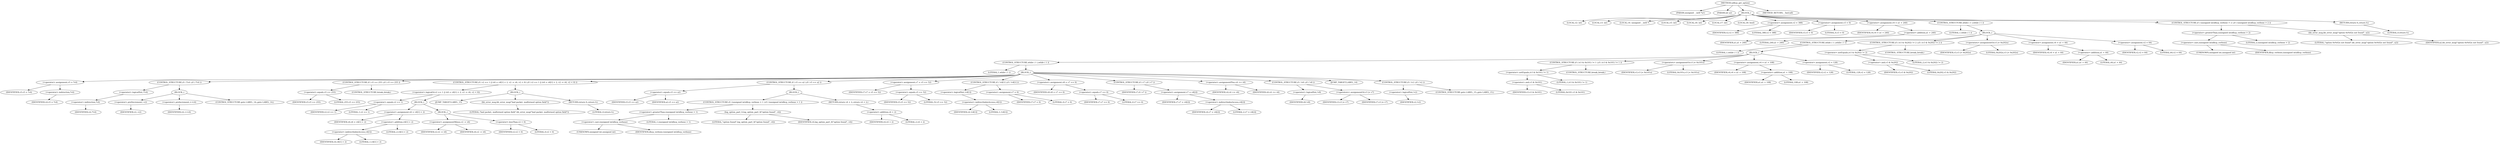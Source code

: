 digraph udhcp_get_option {  
"1000108" [label = "(METHOD,udhcp_get_option)" ]
"1000109" [label = "(PARAM,unsigned __int8 *a1)" ]
"1000110" [label = "(PARAM,int a2)" ]
"1000111" [label = "(BLOCK,,)" ]
"1000112" [label = "(LOCAL,v2: int)" ]
"1000113" [label = "(LOCAL,v3: int)" ]
"1000114" [label = "(LOCAL,v4: unsigned __int8 *)" ]
"1000115" [label = "(LOCAL,v5: int)" ]
"1000116" [label = "(LOCAL,v6: int)" ]
"1000117" [label = "(LOCAL,v7: int)" ]
"1000118" [label = "(LOCAL,v8: bool)" ]
"1000119" [label = "(<operator>.assignment,v2 = 388)" ]
"1000120" [label = "(IDENTIFIER,v2,v2 = 388)" ]
"1000121" [label = "(LITERAL,388,v2 = 388)" ]
"1000122" [label = "(<operator>.assignment,v3 = 0)" ]
"1000123" [label = "(IDENTIFIER,v3,v3 = 0)" ]
"1000124" [label = "(LITERAL,0,v3 = 0)" ]
"1000125" [label = "(<operator>.assignment,v4 = a1 + 240)" ]
"1000126" [label = "(IDENTIFIER,v4,v4 = a1 + 240)" ]
"1000127" [label = "(<operator>.addition,a1 + 240)" ]
"1000128" [label = "(IDENTIFIER,a1,a1 + 240)" ]
"1000129" [label = "(LITERAL,240,a1 + 240)" ]
"1000130" [label = "(CONTROL_STRUCTURE,while ( 1 ),while ( 1 ))" ]
"1000131" [label = "(LITERAL,1,while ( 1 ))" ]
"1000132" [label = "(BLOCK,,)" ]
"1000133" [label = "(CONTROL_STRUCTURE,while ( 1 ),while ( 1 ))" ]
"1000134" [label = "(LITERAL,1,while ( 1 ))" ]
"1000135" [label = "(BLOCK,,)" ]
"1000136" [label = "(CONTROL_STRUCTURE,while ( 1 ),while ( 1 ))" ]
"1000137" [label = "(LITERAL,1,while ( 1 ))" ]
"1000138" [label = "(BLOCK,,)" ]
"1000139" [label = "(<operator>.assignment,v5 = *v4)" ]
"1000140" [label = "(IDENTIFIER,v5,v5 = *v4)" ]
"1000141" [label = "(<operator>.indirection,*v4)" ]
"1000142" [label = "(IDENTIFIER,v4,v5 = *v4)" ]
"1000143" [label = "(CONTROL_STRUCTURE,if ( !*v4 ),if ( !*v4 ))" ]
"1000144" [label = "(<operator>.logicalNot,!*v4)" ]
"1000145" [label = "(<operator>.indirection,*v4)" ]
"1000146" [label = "(IDENTIFIER,v4,!*v4)" ]
"1000147" [label = "(BLOCK,,)" ]
"1000148" [label = "(<operator>.preDecrement,--v2)" ]
"1000149" [label = "(IDENTIFIER,v2,--v2)" ]
"1000150" [label = "(<operator>.preIncrement,++v4)" ]
"1000151" [label = "(IDENTIFIER,v4,++v4)" ]
"1000152" [label = "(CONTROL_STRUCTURE,goto LABEL_14;,goto LABEL_14;)" ]
"1000153" [label = "(CONTROL_STRUCTURE,if ( v5 == 255 ),if ( v5 == 255 ))" ]
"1000154" [label = "(<operator>.equals,v5 == 255)" ]
"1000155" [label = "(IDENTIFIER,v5,v5 == 255)" ]
"1000156" [label = "(LITERAL,255,v5 == 255)" ]
"1000157" [label = "(CONTROL_STRUCTURE,break;,break;)" ]
"1000158" [label = "(CONTROL_STRUCTURE,if ( v2 == 1 || (v6 = v4[1] + 2, v2 -= v6, v2 < 0) ),if ( v2 == 1 || (v6 = v4[1] + 2, v2 -= v6, v2 < 0) ))" ]
"1000159" [label = "(<operator>.logicalOr,v2 == 1 || (v6 = v4[1] + 2, v2 -= v6, v2 < 0))" ]
"1000160" [label = "(<operator>.equals,v2 == 1)" ]
"1000161" [label = "(IDENTIFIER,v2,v2 == 1)" ]
"1000162" [label = "(LITERAL,1,v2 == 1)" ]
"1000163" [label = "(BLOCK,,)" ]
"1000164" [label = "(<operator>.assignment,v6 = v4[1] + 2)" ]
"1000165" [label = "(IDENTIFIER,v6,v6 = v4[1] + 2)" ]
"1000166" [label = "(<operator>.addition,v4[1] + 2)" ]
"1000167" [label = "(<operator>.indirectIndexAccess,v4[1])" ]
"1000168" [label = "(IDENTIFIER,v4,v4[1] + 2)" ]
"1000169" [label = "(LITERAL,1,v4[1] + 2)" ]
"1000170" [label = "(LITERAL,2,v4[1] + 2)" ]
"1000171" [label = "(BLOCK,,)" ]
"1000172" [label = "(<operator>.assignmentMinus,v2 -= v6)" ]
"1000173" [label = "(IDENTIFIER,v2,v2 -= v6)" ]
"1000174" [label = "(IDENTIFIER,v6,v2 -= v6)" ]
"1000175" [label = "(<operator>.lessThan,v2 < 0)" ]
"1000176" [label = "(IDENTIFIER,v2,v2 < 0)" ]
"1000177" [label = "(LITERAL,0,v2 < 0)" ]
"1000178" [label = "(BLOCK,,)" ]
"1000179" [label = "(JUMP_TARGET,LABEL_15)" ]
"1000180" [label = "(bb_error_msg,bb_error_msg(\"bad packet, malformed option field\"))" ]
"1000181" [label = "(LITERAL,\"bad packet, malformed option field\",bb_error_msg(\"bad packet, malformed option field\"))" ]
"1000182" [label = "(RETURN,return 0;,return 0;)" ]
"1000183" [label = "(LITERAL,0,return 0;)" ]
"1000184" [label = "(CONTROL_STRUCTURE,if ( v5 == a2 ),if ( v5 == a2 ))" ]
"1000185" [label = "(<operator>.equals,v5 == a2)" ]
"1000186" [label = "(IDENTIFIER,v5,v5 == a2)" ]
"1000187" [label = "(IDENTIFIER,a2,v5 == a2)" ]
"1000188" [label = "(BLOCK,,)" ]
"1000189" [label = "(CONTROL_STRUCTURE,if ( (unsigned int)dhcp_verbose > 1 ),if ( (unsigned int)dhcp_verbose > 1 ))" ]
"1000190" [label = "(<operator>.greaterThan,(unsigned int)dhcp_verbose > 1)" ]
"1000191" [label = "(<operator>.cast,(unsigned int)dhcp_verbose)" ]
"1000192" [label = "(UNKNOWN,unsigned int,unsigned int)" ]
"1000193" [label = "(IDENTIFIER,dhcp_verbose,(unsigned int)dhcp_verbose)" ]
"1000194" [label = "(LITERAL,1,(unsigned int)dhcp_verbose > 1)" ]
"1000195" [label = "(log_option_part_0,log_option_part_0(\"option found\", v4))" ]
"1000196" [label = "(LITERAL,\"option found\",log_option_part_0(\"option found\", v4))" ]
"1000197" [label = "(IDENTIFIER,v4,log_option_part_0(\"option found\", v4))" ]
"1000198" [label = "(RETURN,return v4 + 2;,return v4 + 2;)" ]
"1000199" [label = "(<operator>.addition,v4 + 2)" ]
"1000200" [label = "(IDENTIFIER,v4,v4 + 2)" ]
"1000201" [label = "(LITERAL,2,v4 + 2)" ]
"1000202" [label = "(<operator>.assignment,v7 = v5 == 52)" ]
"1000203" [label = "(IDENTIFIER,v7,v7 = v5 == 52)" ]
"1000204" [label = "(<operator>.equals,v5 == 52)" ]
"1000205" [label = "(IDENTIFIER,v5,v5 == 52)" ]
"1000206" [label = "(LITERAL,52,v5 == 52)" ]
"1000207" [label = "(CONTROL_STRUCTURE,if ( !v4[1] ),if ( !v4[1] ))" ]
"1000208" [label = "(<operator>.logicalNot,!v4[1])" ]
"1000209" [label = "(<operator>.indirectIndexAccess,v4[1])" ]
"1000210" [label = "(IDENTIFIER,v4,!v4[1])" ]
"1000211" [label = "(LITERAL,1,!v4[1])" ]
"1000212" [label = "(<operator>.assignment,v7 = 0)" ]
"1000213" [label = "(IDENTIFIER,v7,v7 = 0)" ]
"1000214" [label = "(LITERAL,0,v7 = 0)" ]
"1000215" [label = "(<operator>.assignment,v8 = v7 == 0)" ]
"1000216" [label = "(IDENTIFIER,v8,v8 = v7 == 0)" ]
"1000217" [label = "(<operator>.equals,v7 == 0)" ]
"1000218" [label = "(IDENTIFIER,v7,v7 == 0)" ]
"1000219" [label = "(LITERAL,0,v7 == 0)" ]
"1000220" [label = "(CONTROL_STRUCTURE,if ( v7 ),if ( v7 ))" ]
"1000221" [label = "(IDENTIFIER,v7,if ( v7 ))" ]
"1000222" [label = "(<operator>.assignment,v7 = v4[2])" ]
"1000223" [label = "(IDENTIFIER,v7,v7 = v4[2])" ]
"1000224" [label = "(<operator>.indirectIndexAccess,v4[2])" ]
"1000225" [label = "(IDENTIFIER,v4,v7 = v4[2])" ]
"1000226" [label = "(LITERAL,2,v7 = v4[2])" ]
"1000227" [label = "(<operator>.assignmentPlus,v4 += v6)" ]
"1000228" [label = "(IDENTIFIER,v4,v4 += v6)" ]
"1000229" [label = "(IDENTIFIER,v6,v4 += v6)" ]
"1000230" [label = "(CONTROL_STRUCTURE,if ( !v8 ),if ( !v8 ))" ]
"1000231" [label = "(<operator>.logicalNot,!v8)" ]
"1000232" [label = "(IDENTIFIER,v8,!v8)" ]
"1000233" [label = "(<operators>.assignmentOr,v3 |= v7)" ]
"1000234" [label = "(IDENTIFIER,v3,v3 |= v7)" ]
"1000235" [label = "(IDENTIFIER,v7,v3 |= v7)" ]
"1000236" [label = "(JUMP_TARGET,LABEL_14)" ]
"1000237" [label = "(CONTROL_STRUCTURE,if ( !v2 ),if ( !v2 ))" ]
"1000238" [label = "(<operator>.logicalNot,!v2)" ]
"1000239" [label = "(IDENTIFIER,v2,!v2)" ]
"1000240" [label = "(CONTROL_STRUCTURE,goto LABEL_15;,goto LABEL_15;)" ]
"1000241" [label = "(CONTROL_STRUCTURE,if ( (v3 & 0x101) != 1 ),if ( (v3 & 0x101) != 1 ))" ]
"1000242" [label = "(<operator>.notEquals,(v3 & 0x101) != 1)" ]
"1000243" [label = "(<operator>.and,v3 & 0x101)" ]
"1000244" [label = "(IDENTIFIER,v3,v3 & 0x101)" ]
"1000245" [label = "(LITERAL,0x101,v3 & 0x101)" ]
"1000246" [label = "(LITERAL,1,(v3 & 0x101) != 1)" ]
"1000247" [label = "(CONTROL_STRUCTURE,break;,break;)" ]
"1000248" [label = "(<operators>.assignmentOr,v3 |= 0x101u)" ]
"1000249" [label = "(IDENTIFIER,v3,v3 |= 0x101u)" ]
"1000250" [label = "(LITERAL,0x101u,v3 |= 0x101u)" ]
"1000251" [label = "(<operator>.assignment,v4 = a1 + 108)" ]
"1000252" [label = "(IDENTIFIER,v4,v4 = a1 + 108)" ]
"1000253" [label = "(<operator>.addition,a1 + 108)" ]
"1000254" [label = "(IDENTIFIER,a1,a1 + 108)" ]
"1000255" [label = "(LITERAL,108,a1 + 108)" ]
"1000256" [label = "(<operator>.assignment,v2 = 128)" ]
"1000257" [label = "(IDENTIFIER,v2,v2 = 128)" ]
"1000258" [label = "(LITERAL,128,v2 = 128)" ]
"1000259" [label = "(CONTROL_STRUCTURE,if ( (v3 & 0x202) != 2 ),if ( (v3 & 0x202) != 2 ))" ]
"1000260" [label = "(<operator>.notEquals,(v3 & 0x202) != 2)" ]
"1000261" [label = "(<operator>.and,v3 & 0x202)" ]
"1000262" [label = "(IDENTIFIER,v3,v3 & 0x202)" ]
"1000263" [label = "(LITERAL,0x202,v3 & 0x202)" ]
"1000264" [label = "(LITERAL,2,(v3 & 0x202) != 2)" ]
"1000265" [label = "(CONTROL_STRUCTURE,break;,break;)" ]
"1000266" [label = "(<operators>.assignmentOr,v3 |= 0x202u)" ]
"1000267" [label = "(IDENTIFIER,v3,v3 |= 0x202u)" ]
"1000268" [label = "(LITERAL,0x202u,v3 |= 0x202u)" ]
"1000269" [label = "(<operator>.assignment,v4 = a1 + 44)" ]
"1000270" [label = "(IDENTIFIER,v4,v4 = a1 + 44)" ]
"1000271" [label = "(<operator>.addition,a1 + 44)" ]
"1000272" [label = "(IDENTIFIER,a1,a1 + 44)" ]
"1000273" [label = "(LITERAL,44,a1 + 44)" ]
"1000274" [label = "(<operator>.assignment,v2 = 64)" ]
"1000275" [label = "(IDENTIFIER,v2,v2 = 64)" ]
"1000276" [label = "(LITERAL,64,v2 = 64)" ]
"1000277" [label = "(CONTROL_STRUCTURE,if ( (unsigned int)dhcp_verbose > 2 ),if ( (unsigned int)dhcp_verbose > 2 ))" ]
"1000278" [label = "(<operator>.greaterThan,(unsigned int)dhcp_verbose > 2)" ]
"1000279" [label = "(<operator>.cast,(unsigned int)dhcp_verbose)" ]
"1000280" [label = "(UNKNOWN,unsigned int,unsigned int)" ]
"1000281" [label = "(IDENTIFIER,dhcp_verbose,(unsigned int)dhcp_verbose)" ]
"1000282" [label = "(LITERAL,2,(unsigned int)dhcp_verbose > 2)" ]
"1000283" [label = "(bb_error_msg,bb_error_msg(\"option 0x%02x not found\", a2))" ]
"1000284" [label = "(LITERAL,\"option 0x%02x not found\",bb_error_msg(\"option 0x%02x not found\", a2))" ]
"1000285" [label = "(IDENTIFIER,a2,bb_error_msg(\"option 0x%02x not found\", a2))" ]
"1000286" [label = "(RETURN,return 0;,return 0;)" ]
"1000287" [label = "(LITERAL,0,return 0;)" ]
"1000288" [label = "(METHOD_RETURN,__fastcall)" ]
  "1000108" -> "1000109" 
  "1000108" -> "1000110" 
  "1000108" -> "1000111" 
  "1000108" -> "1000288" 
  "1000111" -> "1000112" 
  "1000111" -> "1000113" 
  "1000111" -> "1000114" 
  "1000111" -> "1000115" 
  "1000111" -> "1000116" 
  "1000111" -> "1000117" 
  "1000111" -> "1000118" 
  "1000111" -> "1000119" 
  "1000111" -> "1000122" 
  "1000111" -> "1000125" 
  "1000111" -> "1000130" 
  "1000111" -> "1000277" 
  "1000111" -> "1000286" 
  "1000119" -> "1000120" 
  "1000119" -> "1000121" 
  "1000122" -> "1000123" 
  "1000122" -> "1000124" 
  "1000125" -> "1000126" 
  "1000125" -> "1000127" 
  "1000127" -> "1000128" 
  "1000127" -> "1000129" 
  "1000130" -> "1000131" 
  "1000130" -> "1000132" 
  "1000132" -> "1000133" 
  "1000132" -> "1000259" 
  "1000132" -> "1000266" 
  "1000132" -> "1000269" 
  "1000132" -> "1000274" 
  "1000133" -> "1000134" 
  "1000133" -> "1000135" 
  "1000135" -> "1000136" 
  "1000135" -> "1000241" 
  "1000135" -> "1000248" 
  "1000135" -> "1000251" 
  "1000135" -> "1000256" 
  "1000136" -> "1000137" 
  "1000136" -> "1000138" 
  "1000138" -> "1000139" 
  "1000138" -> "1000143" 
  "1000138" -> "1000153" 
  "1000138" -> "1000158" 
  "1000138" -> "1000184" 
  "1000138" -> "1000202" 
  "1000138" -> "1000207" 
  "1000138" -> "1000215" 
  "1000138" -> "1000220" 
  "1000138" -> "1000227" 
  "1000138" -> "1000230" 
  "1000138" -> "1000236" 
  "1000138" -> "1000237" 
  "1000139" -> "1000140" 
  "1000139" -> "1000141" 
  "1000141" -> "1000142" 
  "1000143" -> "1000144" 
  "1000143" -> "1000147" 
  "1000144" -> "1000145" 
  "1000145" -> "1000146" 
  "1000147" -> "1000148" 
  "1000147" -> "1000150" 
  "1000147" -> "1000152" 
  "1000148" -> "1000149" 
  "1000150" -> "1000151" 
  "1000153" -> "1000154" 
  "1000153" -> "1000157" 
  "1000154" -> "1000155" 
  "1000154" -> "1000156" 
  "1000158" -> "1000159" 
  "1000158" -> "1000178" 
  "1000159" -> "1000160" 
  "1000159" -> "1000163" 
  "1000160" -> "1000161" 
  "1000160" -> "1000162" 
  "1000163" -> "1000164" 
  "1000163" -> "1000171" 
  "1000164" -> "1000165" 
  "1000164" -> "1000166" 
  "1000166" -> "1000167" 
  "1000166" -> "1000170" 
  "1000167" -> "1000168" 
  "1000167" -> "1000169" 
  "1000171" -> "1000172" 
  "1000171" -> "1000175" 
  "1000172" -> "1000173" 
  "1000172" -> "1000174" 
  "1000175" -> "1000176" 
  "1000175" -> "1000177" 
  "1000178" -> "1000179" 
  "1000178" -> "1000180" 
  "1000178" -> "1000182" 
  "1000180" -> "1000181" 
  "1000182" -> "1000183" 
  "1000184" -> "1000185" 
  "1000184" -> "1000188" 
  "1000185" -> "1000186" 
  "1000185" -> "1000187" 
  "1000188" -> "1000189" 
  "1000188" -> "1000198" 
  "1000189" -> "1000190" 
  "1000189" -> "1000195" 
  "1000190" -> "1000191" 
  "1000190" -> "1000194" 
  "1000191" -> "1000192" 
  "1000191" -> "1000193" 
  "1000195" -> "1000196" 
  "1000195" -> "1000197" 
  "1000198" -> "1000199" 
  "1000199" -> "1000200" 
  "1000199" -> "1000201" 
  "1000202" -> "1000203" 
  "1000202" -> "1000204" 
  "1000204" -> "1000205" 
  "1000204" -> "1000206" 
  "1000207" -> "1000208" 
  "1000207" -> "1000212" 
  "1000208" -> "1000209" 
  "1000209" -> "1000210" 
  "1000209" -> "1000211" 
  "1000212" -> "1000213" 
  "1000212" -> "1000214" 
  "1000215" -> "1000216" 
  "1000215" -> "1000217" 
  "1000217" -> "1000218" 
  "1000217" -> "1000219" 
  "1000220" -> "1000221" 
  "1000220" -> "1000222" 
  "1000222" -> "1000223" 
  "1000222" -> "1000224" 
  "1000224" -> "1000225" 
  "1000224" -> "1000226" 
  "1000227" -> "1000228" 
  "1000227" -> "1000229" 
  "1000230" -> "1000231" 
  "1000230" -> "1000233" 
  "1000231" -> "1000232" 
  "1000233" -> "1000234" 
  "1000233" -> "1000235" 
  "1000237" -> "1000238" 
  "1000237" -> "1000240" 
  "1000238" -> "1000239" 
  "1000241" -> "1000242" 
  "1000241" -> "1000247" 
  "1000242" -> "1000243" 
  "1000242" -> "1000246" 
  "1000243" -> "1000244" 
  "1000243" -> "1000245" 
  "1000248" -> "1000249" 
  "1000248" -> "1000250" 
  "1000251" -> "1000252" 
  "1000251" -> "1000253" 
  "1000253" -> "1000254" 
  "1000253" -> "1000255" 
  "1000256" -> "1000257" 
  "1000256" -> "1000258" 
  "1000259" -> "1000260" 
  "1000259" -> "1000265" 
  "1000260" -> "1000261" 
  "1000260" -> "1000264" 
  "1000261" -> "1000262" 
  "1000261" -> "1000263" 
  "1000266" -> "1000267" 
  "1000266" -> "1000268" 
  "1000269" -> "1000270" 
  "1000269" -> "1000271" 
  "1000271" -> "1000272" 
  "1000271" -> "1000273" 
  "1000274" -> "1000275" 
  "1000274" -> "1000276" 
  "1000277" -> "1000278" 
  "1000277" -> "1000283" 
  "1000278" -> "1000279" 
  "1000278" -> "1000282" 
  "1000279" -> "1000280" 
  "1000279" -> "1000281" 
  "1000283" -> "1000284" 
  "1000283" -> "1000285" 
  "1000286" -> "1000287" 
}
